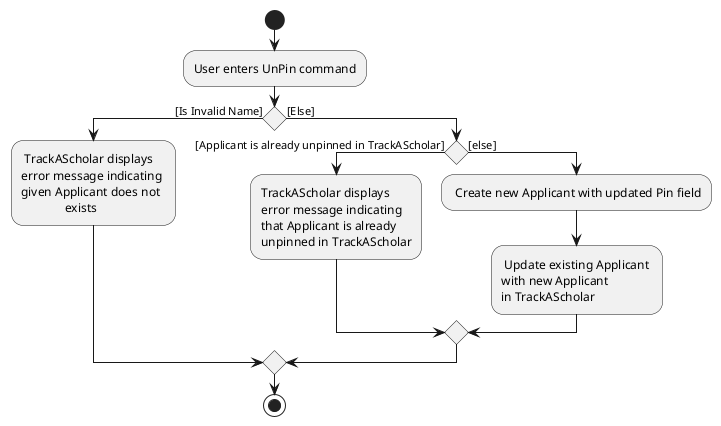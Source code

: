 @startuml
start
:User enters UnPin command;

if () then ([Is Invalid Name])
    : TrackAScholar displays \nerror message indicating \ngiven Applicant does not\n              exists;

else ([Else])
        if () then ([Applicant is already unpinned in TrackAScholar])
              :TrackAScholar displays \nerror message indicating \nthat Applicant is already \nunpinned in TrackAScholar;

        else ([else])
              : Create new Applicant with updated Pin field;
              : Update existing Applicant \nwith new Applicant\nin TrackAScholar;

        endif

endif
stop
@enduml
